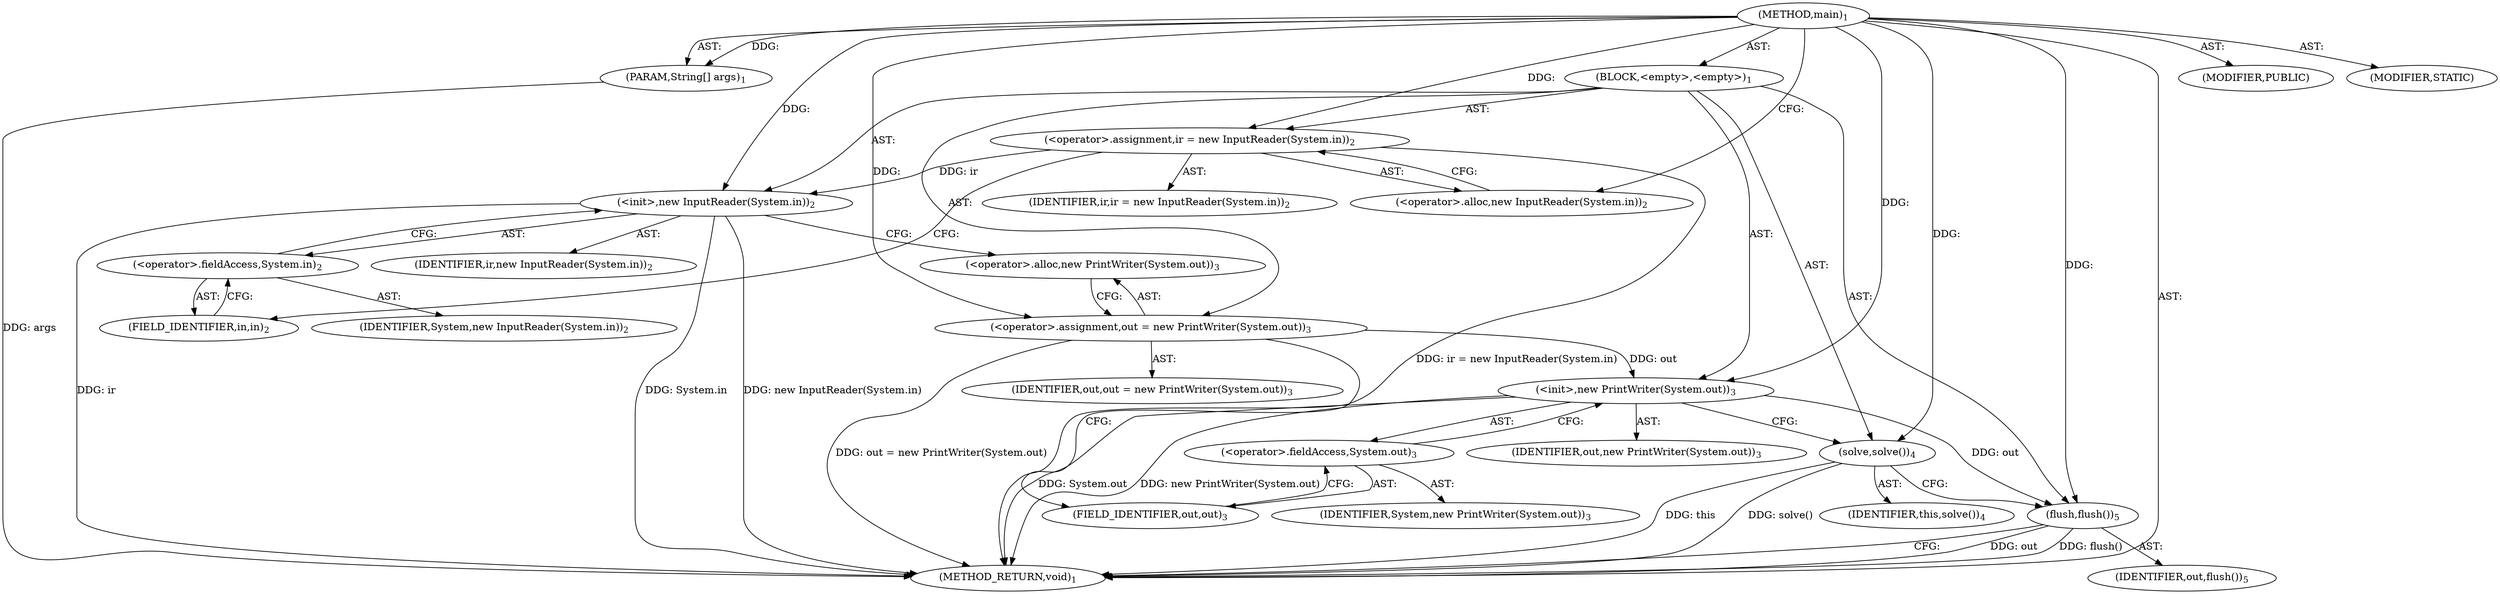 digraph "main" {  
"17" [label = <(METHOD,main)<SUB>1</SUB>> ]
"18" [label = <(PARAM,String[] args)<SUB>1</SUB>> ]
"19" [label = <(BLOCK,&lt;empty&gt;,&lt;empty&gt;)<SUB>1</SUB>> ]
"20" [label = <(&lt;operator&gt;.assignment,ir = new InputReader(System.in))<SUB>2</SUB>> ]
"21" [label = <(IDENTIFIER,ir,ir = new InputReader(System.in))<SUB>2</SUB>> ]
"22" [label = <(&lt;operator&gt;.alloc,new InputReader(System.in))<SUB>2</SUB>> ]
"23" [label = <(&lt;init&gt;,new InputReader(System.in))<SUB>2</SUB>> ]
"24" [label = <(IDENTIFIER,ir,new InputReader(System.in))<SUB>2</SUB>> ]
"25" [label = <(&lt;operator&gt;.fieldAccess,System.in)<SUB>2</SUB>> ]
"26" [label = <(IDENTIFIER,System,new InputReader(System.in))<SUB>2</SUB>> ]
"27" [label = <(FIELD_IDENTIFIER,in,in)<SUB>2</SUB>> ]
"28" [label = <(&lt;operator&gt;.assignment,out = new PrintWriter(System.out))<SUB>3</SUB>> ]
"29" [label = <(IDENTIFIER,out,out = new PrintWriter(System.out))<SUB>3</SUB>> ]
"30" [label = <(&lt;operator&gt;.alloc,new PrintWriter(System.out))<SUB>3</SUB>> ]
"31" [label = <(&lt;init&gt;,new PrintWriter(System.out))<SUB>3</SUB>> ]
"32" [label = <(IDENTIFIER,out,new PrintWriter(System.out))<SUB>3</SUB>> ]
"33" [label = <(&lt;operator&gt;.fieldAccess,System.out)<SUB>3</SUB>> ]
"34" [label = <(IDENTIFIER,System,new PrintWriter(System.out))<SUB>3</SUB>> ]
"35" [label = <(FIELD_IDENTIFIER,out,out)<SUB>3</SUB>> ]
"36" [label = <(solve,solve())<SUB>4</SUB>> ]
"37" [label = <(IDENTIFIER,this,solve())<SUB>4</SUB>> ]
"38" [label = <(flush,flush())<SUB>5</SUB>> ]
"39" [label = <(IDENTIFIER,out,flush())<SUB>5</SUB>> ]
"40" [label = <(MODIFIER,PUBLIC)> ]
"41" [label = <(MODIFIER,STATIC)> ]
"42" [label = <(METHOD_RETURN,void)<SUB>1</SUB>> ]
  "17" -> "18"  [ label = "AST: "] 
  "17" -> "19"  [ label = "AST: "] 
  "17" -> "40"  [ label = "AST: "] 
  "17" -> "41"  [ label = "AST: "] 
  "17" -> "42"  [ label = "AST: "] 
  "19" -> "20"  [ label = "AST: "] 
  "19" -> "23"  [ label = "AST: "] 
  "19" -> "28"  [ label = "AST: "] 
  "19" -> "31"  [ label = "AST: "] 
  "19" -> "36"  [ label = "AST: "] 
  "19" -> "38"  [ label = "AST: "] 
  "20" -> "21"  [ label = "AST: "] 
  "20" -> "22"  [ label = "AST: "] 
  "23" -> "24"  [ label = "AST: "] 
  "23" -> "25"  [ label = "AST: "] 
  "25" -> "26"  [ label = "AST: "] 
  "25" -> "27"  [ label = "AST: "] 
  "28" -> "29"  [ label = "AST: "] 
  "28" -> "30"  [ label = "AST: "] 
  "31" -> "32"  [ label = "AST: "] 
  "31" -> "33"  [ label = "AST: "] 
  "33" -> "34"  [ label = "AST: "] 
  "33" -> "35"  [ label = "AST: "] 
  "36" -> "37"  [ label = "AST: "] 
  "38" -> "39"  [ label = "AST: "] 
  "20" -> "27"  [ label = "CFG: "] 
  "23" -> "30"  [ label = "CFG: "] 
  "28" -> "35"  [ label = "CFG: "] 
  "31" -> "36"  [ label = "CFG: "] 
  "36" -> "38"  [ label = "CFG: "] 
  "38" -> "42"  [ label = "CFG: "] 
  "22" -> "20"  [ label = "CFG: "] 
  "25" -> "23"  [ label = "CFG: "] 
  "30" -> "28"  [ label = "CFG: "] 
  "33" -> "31"  [ label = "CFG: "] 
  "27" -> "25"  [ label = "CFG: "] 
  "35" -> "33"  [ label = "CFG: "] 
  "17" -> "22"  [ label = "CFG: "] 
  "18" -> "42"  [ label = "DDG: args"] 
  "20" -> "42"  [ label = "DDG: ir = new InputReader(System.in)"] 
  "23" -> "42"  [ label = "DDG: ir"] 
  "23" -> "42"  [ label = "DDG: System.in"] 
  "23" -> "42"  [ label = "DDG: new InputReader(System.in)"] 
  "28" -> "42"  [ label = "DDG: out = new PrintWriter(System.out)"] 
  "31" -> "42"  [ label = "DDG: System.out"] 
  "31" -> "42"  [ label = "DDG: new PrintWriter(System.out)"] 
  "36" -> "42"  [ label = "DDG: solve()"] 
  "38" -> "42"  [ label = "DDG: out"] 
  "38" -> "42"  [ label = "DDG: flush()"] 
  "36" -> "42"  [ label = "DDG: this"] 
  "17" -> "18"  [ label = "DDG: "] 
  "17" -> "20"  [ label = "DDG: "] 
  "17" -> "28"  [ label = "DDG: "] 
  "20" -> "23"  [ label = "DDG: ir"] 
  "17" -> "23"  [ label = "DDG: "] 
  "28" -> "31"  [ label = "DDG: out"] 
  "17" -> "31"  [ label = "DDG: "] 
  "17" -> "36"  [ label = "DDG: "] 
  "31" -> "38"  [ label = "DDG: out"] 
  "17" -> "38"  [ label = "DDG: "] 
}
